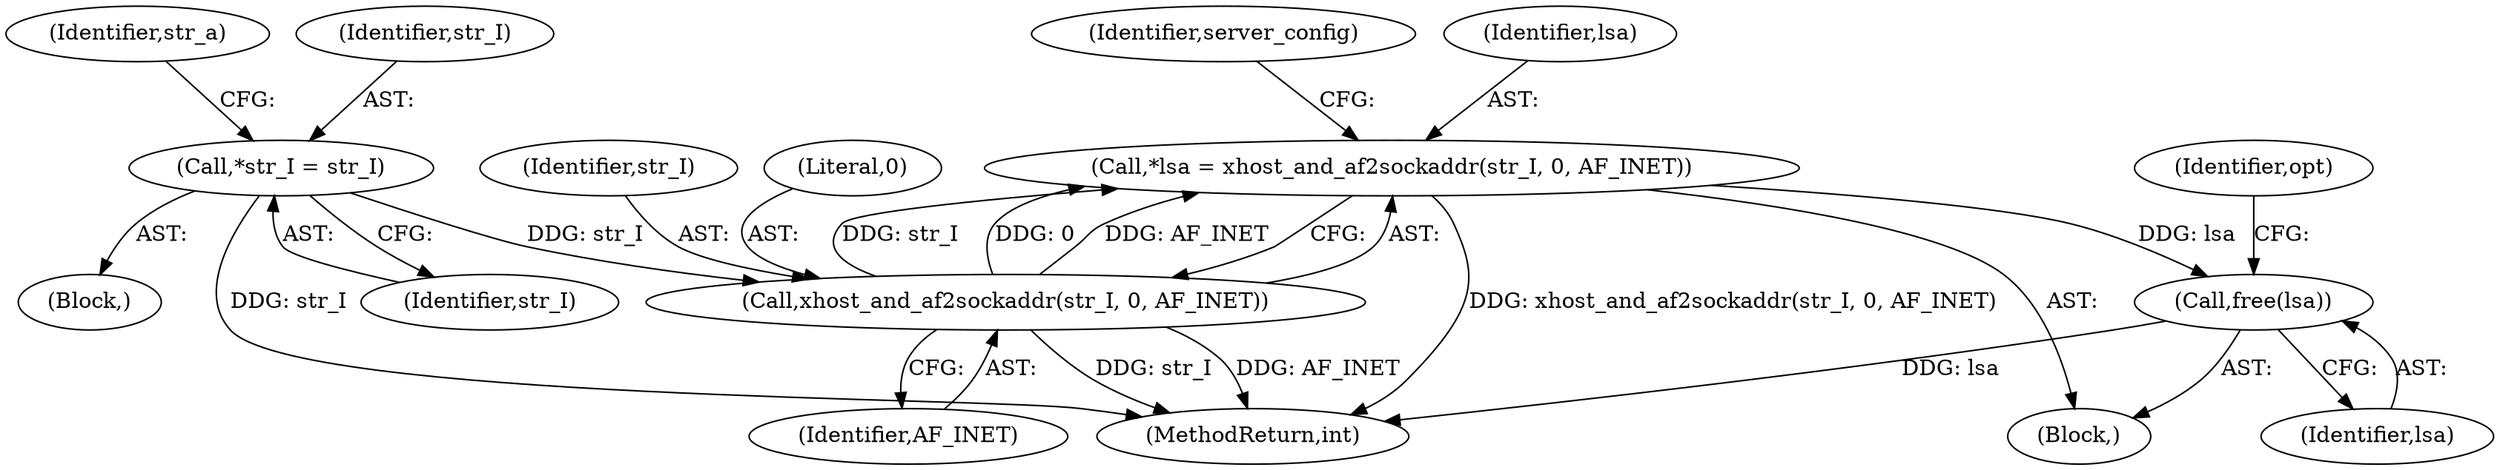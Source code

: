 digraph "0_busybox_6d3b4bb24da9a07c263f3c1acf8df85382ff562c_1@API" {
"1000223" [label="(Call,free(lsa))"];
"1000204" [label="(Call,*lsa = xhost_and_af2sockaddr(str_I, 0, AF_INET))"];
"1000206" [label="(Call,xhost_and_af2sockaddr(str_I, 0, AF_INET))"];
"1000155" [label="(Call,*str_I = str_I)"];
"1000224" [label="(Identifier,lsa)"];
"1000204" [label="(Call,*lsa = xhost_and_af2sockaddr(str_I, 0, AF_INET))"];
"1000227" [label="(Identifier,opt)"];
"1000209" [label="(Identifier,AF_INET)"];
"1000206" [label="(Call,xhost_and_af2sockaddr(str_I, 0, AF_INET))"];
"1000795" [label="(MethodReturn,int)"];
"1000212" [label="(Identifier,server_config)"];
"1000155" [label="(Call,*str_I = str_I)"];
"1000223" [label="(Call,free(lsa))"];
"1000202" [label="(Block,)"];
"1000205" [label="(Identifier,lsa)"];
"1000142" [label="(Block,)"];
"1000157" [label="(Identifier,str_I)"];
"1000160" [label="(Identifier,str_a)"];
"1000156" [label="(Identifier,str_I)"];
"1000207" [label="(Identifier,str_I)"];
"1000208" [label="(Literal,0)"];
"1000223" -> "1000202"  [label="AST: "];
"1000223" -> "1000224"  [label="CFG: "];
"1000224" -> "1000223"  [label="AST: "];
"1000227" -> "1000223"  [label="CFG: "];
"1000223" -> "1000795"  [label="DDG: lsa"];
"1000204" -> "1000223"  [label="DDG: lsa"];
"1000204" -> "1000202"  [label="AST: "];
"1000204" -> "1000206"  [label="CFG: "];
"1000205" -> "1000204"  [label="AST: "];
"1000206" -> "1000204"  [label="AST: "];
"1000212" -> "1000204"  [label="CFG: "];
"1000204" -> "1000795"  [label="DDG: xhost_and_af2sockaddr(str_I, 0, AF_INET)"];
"1000206" -> "1000204"  [label="DDG: str_I"];
"1000206" -> "1000204"  [label="DDG: 0"];
"1000206" -> "1000204"  [label="DDG: AF_INET"];
"1000206" -> "1000209"  [label="CFG: "];
"1000207" -> "1000206"  [label="AST: "];
"1000208" -> "1000206"  [label="AST: "];
"1000209" -> "1000206"  [label="AST: "];
"1000206" -> "1000795"  [label="DDG: AF_INET"];
"1000206" -> "1000795"  [label="DDG: str_I"];
"1000155" -> "1000206"  [label="DDG: str_I"];
"1000155" -> "1000142"  [label="AST: "];
"1000155" -> "1000157"  [label="CFG: "];
"1000156" -> "1000155"  [label="AST: "];
"1000157" -> "1000155"  [label="AST: "];
"1000160" -> "1000155"  [label="CFG: "];
"1000155" -> "1000795"  [label="DDG: str_I"];
}

